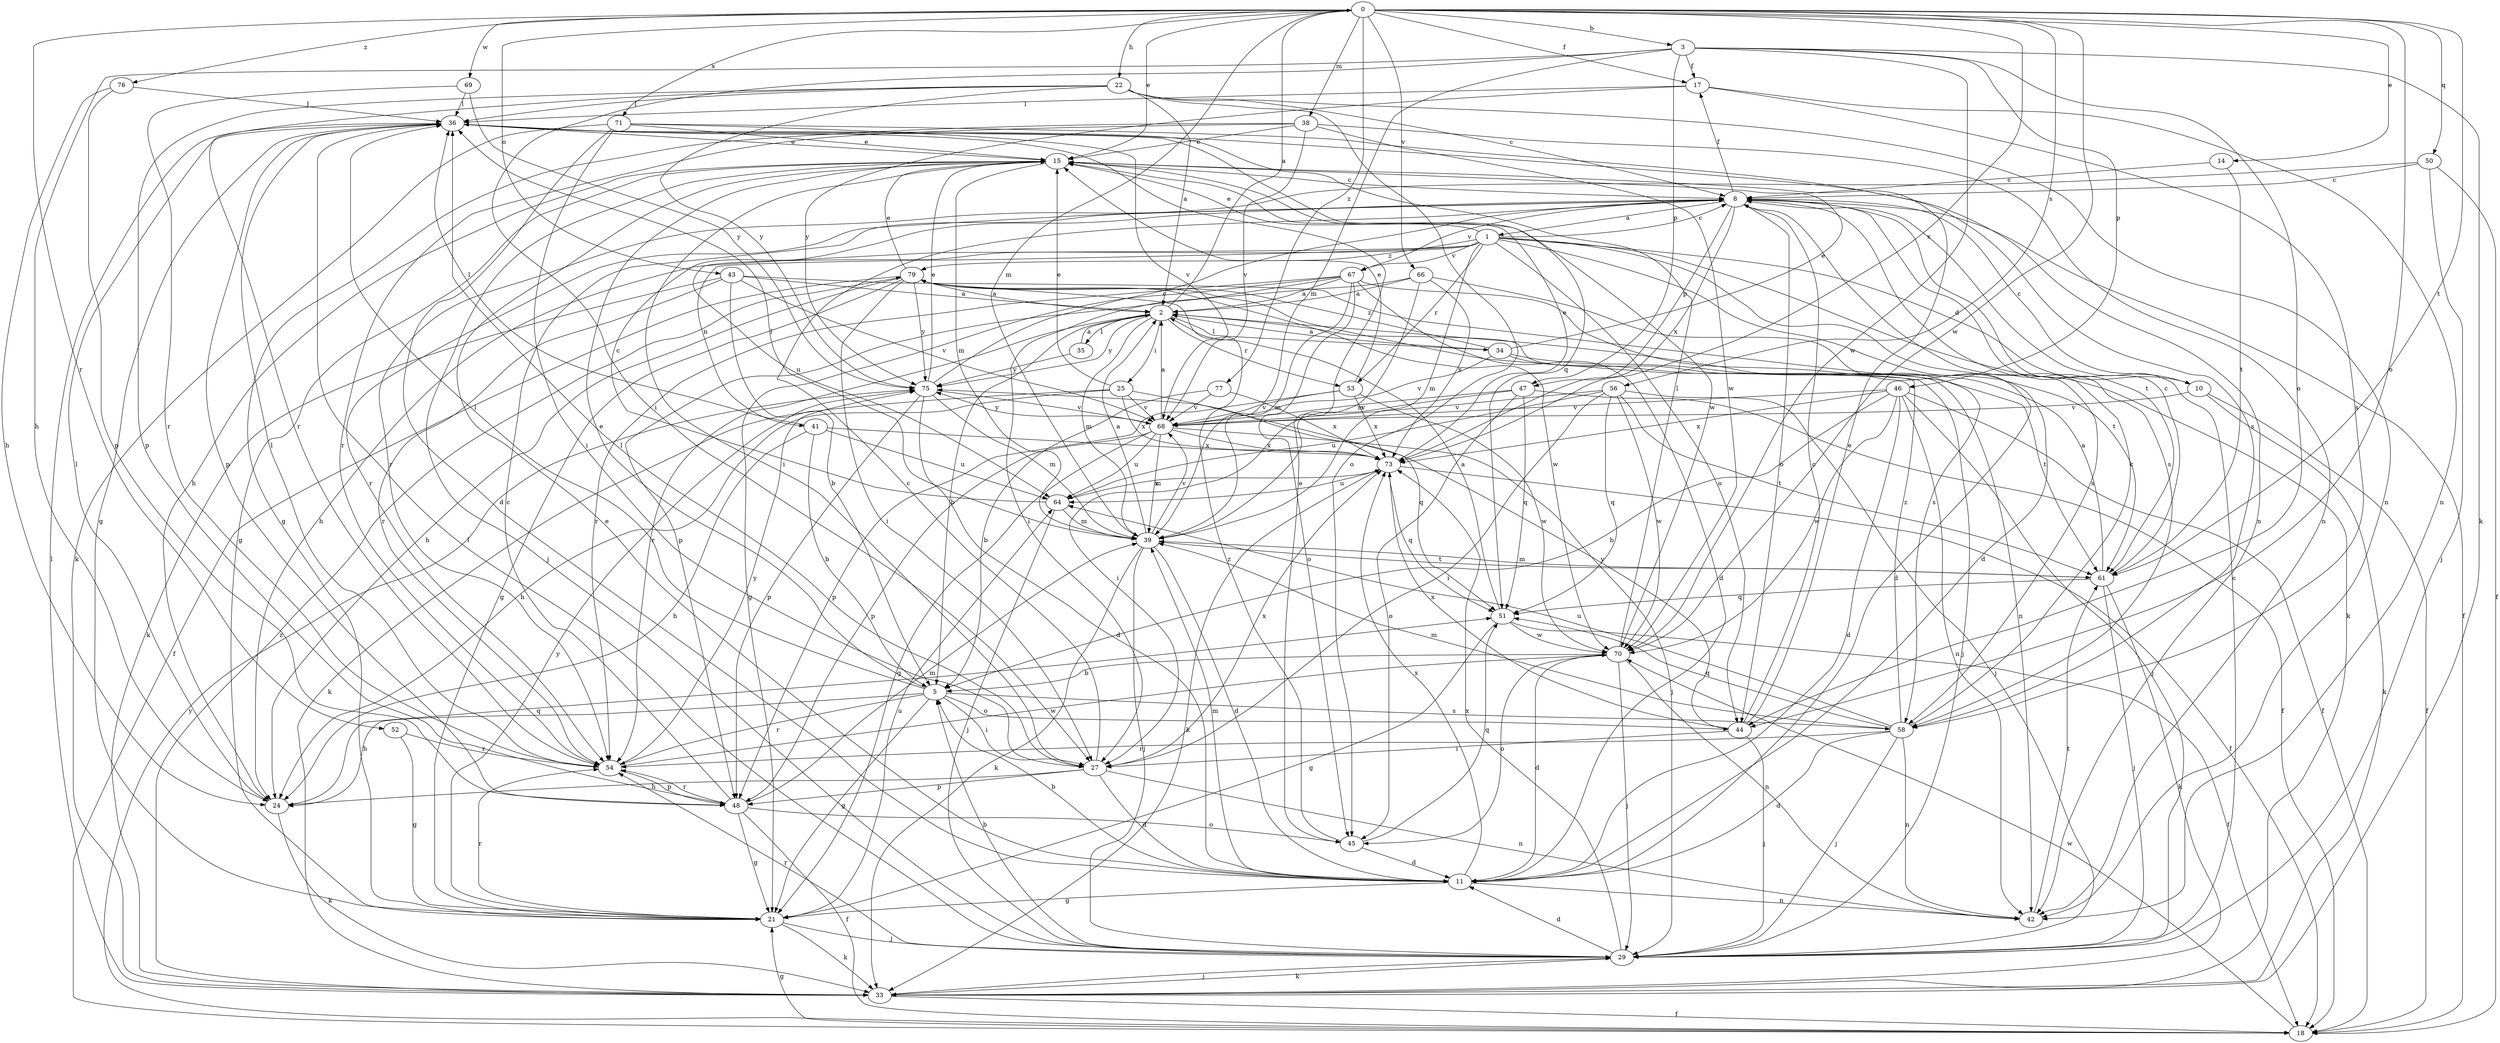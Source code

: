 strict digraph  {
0;
1;
2;
3;
5;
8;
10;
11;
14;
15;
17;
18;
21;
22;
24;
25;
27;
29;
33;
34;
35;
36;
38;
39;
41;
42;
43;
44;
45;
46;
47;
48;
50;
51;
52;
53;
54;
56;
58;
61;
64;
66;
67;
68;
69;
70;
71;
73;
75;
76;
77;
79;
0 -> 3  [label=b];
0 -> 14  [label=e];
0 -> 15  [label=e];
0 -> 17  [label=f];
0 -> 22  [label=h];
0 -> 38  [label=m];
0 -> 39  [label=m];
0 -> 43  [label=o];
0 -> 44  [label=o];
0 -> 50  [label=q];
0 -> 52  [label=r];
0 -> 56  [label=s];
0 -> 61  [label=t];
0 -> 66  [label=v];
0 -> 69  [label=w];
0 -> 70  [label=w];
0 -> 71  [label=x];
0 -> 73  [label=x];
0 -> 76  [label=z];
0 -> 77  [label=z];
1 -> 8  [label=c];
1 -> 10  [label=d];
1 -> 11  [label=d];
1 -> 15  [label=e];
1 -> 24  [label=h];
1 -> 33  [label=k];
1 -> 39  [label=m];
1 -> 41  [label=n];
1 -> 44  [label=o];
1 -> 53  [label=r];
1 -> 58  [label=s];
1 -> 64  [label=u];
1 -> 67  [label=v];
1 -> 79  [label=z];
2 -> 0  [label=a];
2 -> 5  [label=b];
2 -> 25  [label=i];
2 -> 34  [label=l];
2 -> 35  [label=l];
2 -> 39  [label=m];
2 -> 42  [label=n];
2 -> 53  [label=r];
2 -> 54  [label=r];
2 -> 75  [label=y];
3 -> 17  [label=f];
3 -> 24  [label=h];
3 -> 27  [label=i];
3 -> 33  [label=k];
3 -> 39  [label=m];
3 -> 44  [label=o];
3 -> 46  [label=p];
3 -> 47  [label=p];
3 -> 70  [label=w];
5 -> 15  [label=e];
5 -> 21  [label=g];
5 -> 24  [label=h];
5 -> 27  [label=i];
5 -> 36  [label=l];
5 -> 44  [label=o];
5 -> 54  [label=r];
5 -> 58  [label=s];
8 -> 1  [label=a];
8 -> 17  [label=f];
8 -> 18  [label=f];
8 -> 44  [label=o];
8 -> 47  [label=p];
8 -> 54  [label=r];
8 -> 58  [label=s];
8 -> 61  [label=t];
8 -> 67  [label=v];
8 -> 73  [label=x];
10 -> 8  [label=c];
10 -> 18  [label=f];
10 -> 33  [label=k];
10 -> 68  [label=v];
11 -> 5  [label=b];
11 -> 15  [label=e];
11 -> 21  [label=g];
11 -> 39  [label=m];
11 -> 42  [label=n];
11 -> 73  [label=x];
14 -> 8  [label=c];
14 -> 61  [label=t];
15 -> 8  [label=c];
15 -> 21  [label=g];
15 -> 24  [label=h];
15 -> 27  [label=i];
15 -> 29  [label=j];
15 -> 39  [label=m];
15 -> 70  [label=w];
17 -> 36  [label=l];
17 -> 42  [label=n];
17 -> 58  [label=s];
17 -> 75  [label=y];
18 -> 21  [label=g];
18 -> 70  [label=w];
18 -> 75  [label=y];
21 -> 29  [label=j];
21 -> 33  [label=k];
21 -> 54  [label=r];
21 -> 64  [label=u];
21 -> 75  [label=y];
22 -> 2  [label=a];
22 -> 8  [label=c];
22 -> 36  [label=l];
22 -> 42  [label=n];
22 -> 45  [label=o];
22 -> 48  [label=p];
22 -> 54  [label=r];
22 -> 75  [label=y];
24 -> 33  [label=k];
24 -> 36  [label=l];
24 -> 51  [label=q];
25 -> 15  [label=e];
25 -> 24  [label=h];
25 -> 33  [label=k];
25 -> 51  [label=q];
25 -> 68  [label=v];
25 -> 73  [label=x];
27 -> 8  [label=c];
27 -> 11  [label=d];
27 -> 24  [label=h];
27 -> 36  [label=l];
27 -> 42  [label=n];
27 -> 48  [label=p];
27 -> 73  [label=x];
29 -> 5  [label=b];
29 -> 8  [label=c];
29 -> 11  [label=d];
29 -> 33  [label=k];
29 -> 36  [label=l];
29 -> 54  [label=r];
29 -> 73  [label=x];
33 -> 18  [label=f];
33 -> 29  [label=j];
33 -> 36  [label=l];
33 -> 79  [label=z];
34 -> 2  [label=a];
34 -> 15  [label=e];
34 -> 29  [label=j];
34 -> 61  [label=t];
34 -> 68  [label=v];
34 -> 79  [label=z];
35 -> 2  [label=a];
35 -> 75  [label=y];
36 -> 15  [label=e];
36 -> 21  [label=g];
36 -> 42  [label=n];
36 -> 45  [label=o];
36 -> 48  [label=p];
36 -> 51  [label=q];
38 -> 15  [label=e];
38 -> 21  [label=g];
38 -> 42  [label=n];
38 -> 54  [label=r];
38 -> 68  [label=v];
38 -> 70  [label=w];
39 -> 2  [label=a];
39 -> 11  [label=d];
39 -> 29  [label=j];
39 -> 33  [label=k];
39 -> 36  [label=l];
39 -> 61  [label=t];
39 -> 68  [label=v];
41 -> 5  [label=b];
41 -> 24  [label=h];
41 -> 36  [label=l];
41 -> 64  [label=u];
41 -> 73  [label=x];
42 -> 61  [label=t];
43 -> 2  [label=a];
43 -> 5  [label=b];
43 -> 33  [label=k];
43 -> 54  [label=r];
43 -> 61  [label=t];
43 -> 68  [label=v];
44 -> 8  [label=c];
44 -> 15  [label=e];
44 -> 27  [label=i];
44 -> 29  [label=j];
44 -> 73  [label=x];
44 -> 75  [label=y];
45 -> 11  [label=d];
45 -> 51  [label=q];
45 -> 79  [label=z];
46 -> 5  [label=b];
46 -> 11  [label=d];
46 -> 18  [label=f];
46 -> 29  [label=j];
46 -> 42  [label=n];
46 -> 68  [label=v];
46 -> 70  [label=w];
46 -> 73  [label=x];
47 -> 18  [label=f];
47 -> 27  [label=i];
47 -> 45  [label=o];
47 -> 51  [label=q];
47 -> 68  [label=v];
48 -> 8  [label=c];
48 -> 18  [label=f];
48 -> 21  [label=g];
48 -> 39  [label=m];
48 -> 45  [label=o];
48 -> 54  [label=r];
50 -> 8  [label=c];
50 -> 18  [label=f];
50 -> 29  [label=j];
50 -> 54  [label=r];
51 -> 2  [label=a];
51 -> 18  [label=f];
51 -> 21  [label=g];
51 -> 70  [label=w];
52 -> 21  [label=g];
52 -> 54  [label=r];
53 -> 15  [label=e];
53 -> 48  [label=p];
53 -> 68  [label=v];
53 -> 70  [label=w];
53 -> 73  [label=x];
54 -> 36  [label=l];
54 -> 48  [label=p];
54 -> 70  [label=w];
54 -> 75  [label=y];
56 -> 27  [label=i];
56 -> 29  [label=j];
56 -> 51  [label=q];
56 -> 61  [label=t];
56 -> 64  [label=u];
56 -> 68  [label=v];
56 -> 70  [label=w];
58 -> 8  [label=c];
58 -> 11  [label=d];
58 -> 29  [label=j];
58 -> 39  [label=m];
58 -> 42  [label=n];
58 -> 51  [label=q];
58 -> 54  [label=r];
58 -> 64  [label=u];
58 -> 79  [label=z];
61 -> 2  [label=a];
61 -> 8  [label=c];
61 -> 29  [label=j];
61 -> 33  [label=k];
61 -> 39  [label=m];
61 -> 51  [label=q];
64 -> 8  [label=c];
64 -> 29  [label=j];
64 -> 39  [label=m];
64 -> 73  [label=x];
66 -> 2  [label=a];
66 -> 11  [label=d];
66 -> 39  [label=m];
66 -> 48  [label=p];
66 -> 73  [label=x];
67 -> 2  [label=a];
67 -> 11  [label=d];
67 -> 21  [label=g];
67 -> 27  [label=i];
67 -> 39  [label=m];
67 -> 45  [label=o];
67 -> 54  [label=r];
67 -> 58  [label=s];
68 -> 2  [label=a];
68 -> 21  [label=g];
68 -> 29  [label=j];
68 -> 39  [label=m];
68 -> 48  [label=p];
68 -> 64  [label=u];
68 -> 73  [label=x];
68 -> 75  [label=y];
69 -> 36  [label=l];
69 -> 54  [label=r];
69 -> 75  [label=y];
70 -> 5  [label=b];
70 -> 11  [label=d];
70 -> 29  [label=j];
70 -> 36  [label=l];
70 -> 42  [label=n];
70 -> 45  [label=o];
71 -> 11  [label=d];
71 -> 15  [label=e];
71 -> 27  [label=i];
71 -> 33  [label=k];
71 -> 58  [label=s];
71 -> 68  [label=v];
73 -> 15  [label=e];
73 -> 18  [label=f];
73 -> 33  [label=k];
73 -> 51  [label=q];
73 -> 64  [label=u];
75 -> 8  [label=c];
75 -> 11  [label=d];
75 -> 15  [label=e];
75 -> 39  [label=m];
75 -> 48  [label=p];
75 -> 68  [label=v];
76 -> 24  [label=h];
76 -> 36  [label=l];
76 -> 48  [label=p];
77 -> 5  [label=b];
77 -> 68  [label=v];
77 -> 73  [label=x];
79 -> 2  [label=a];
79 -> 15  [label=e];
79 -> 18  [label=f];
79 -> 21  [label=g];
79 -> 24  [label=h];
79 -> 27  [label=i];
79 -> 70  [label=w];
79 -> 75  [label=y];
}
